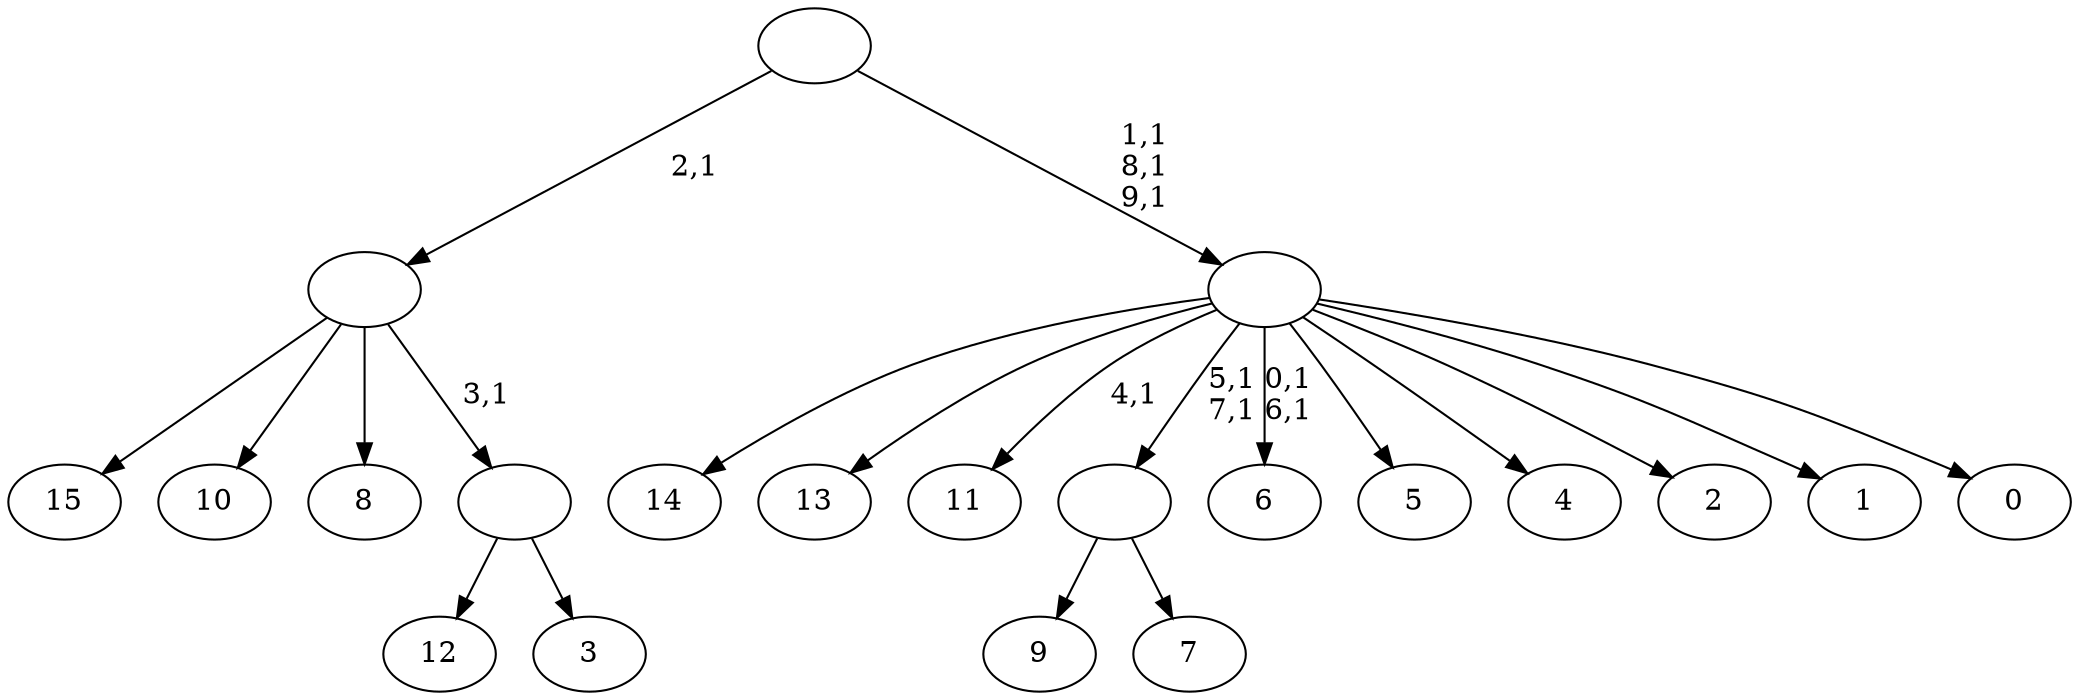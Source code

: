 digraph T {
	26 [label="15"]
	25 [label="14"]
	24 [label="13"]
	23 [label="12"]
	22 [label="11"]
	20 [label="10"]
	19 [label="9"]
	18 [label="8"]
	17 [label="7"]
	16 [label=""]
	14 [label="6"]
	11 [label="5"]
	10 [label="4"]
	9 [label="3"]
	8 [label=""]
	7 [label=""]
	6 [label="2"]
	5 [label="1"]
	4 [label="0"]
	3 [label=""]
	0 [label=""]
	16 -> 19 [label=""]
	16 -> 17 [label=""]
	8 -> 23 [label=""]
	8 -> 9 [label=""]
	7 -> 26 [label=""]
	7 -> 20 [label=""]
	7 -> 18 [label=""]
	7 -> 8 [label="3,1"]
	3 -> 14 [label="0,1\n6,1"]
	3 -> 16 [label="5,1\n7,1"]
	3 -> 22 [label="4,1"]
	3 -> 25 [label=""]
	3 -> 24 [label=""]
	3 -> 11 [label=""]
	3 -> 10 [label=""]
	3 -> 6 [label=""]
	3 -> 5 [label=""]
	3 -> 4 [label=""]
	0 -> 3 [label="1,1\n8,1\n9,1"]
	0 -> 7 [label="2,1"]
}
